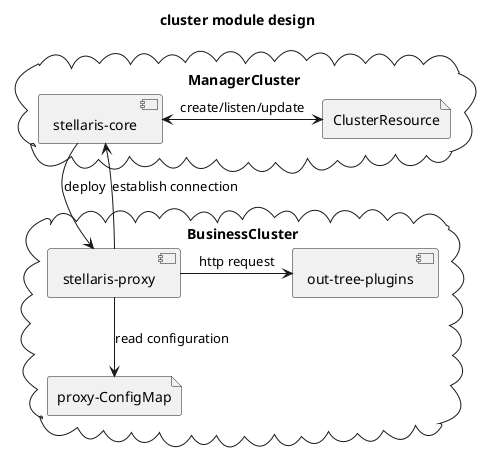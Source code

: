 @startuml

title cluster module design

cloud ManagerCluster {
	component "stellaris-core" as core
	file ClusterResource as cluster

	core <-> cluster : create/listen/update
}

cloud BusinessCluster {
	component "stellaris-proxy" as proxy
	component "out-tree-plugins" as plugins
	file "proxy-ConfigMap" as cm

	proxy --> cm : read configuration
	proxy -> plugins : http request
}

core --> proxy : deploy
proxy --> core : establish connection

@enduml∂∂